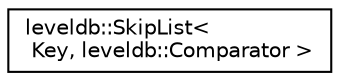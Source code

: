digraph "Graphical Class Hierarchy"
{
  edge [fontname="Helvetica",fontsize="10",labelfontname="Helvetica",labelfontsize="10"];
  node [fontname="Helvetica",fontsize="10",shape=record];
  rankdir="LR";
  Node1 [label="leveldb::SkipList\<\l Key, leveldb::Comparator \>",height=0.2,width=0.4,color="black", fillcolor="white", style="filled",URL="$classleveldb_1_1_skip_list.html"];
}
